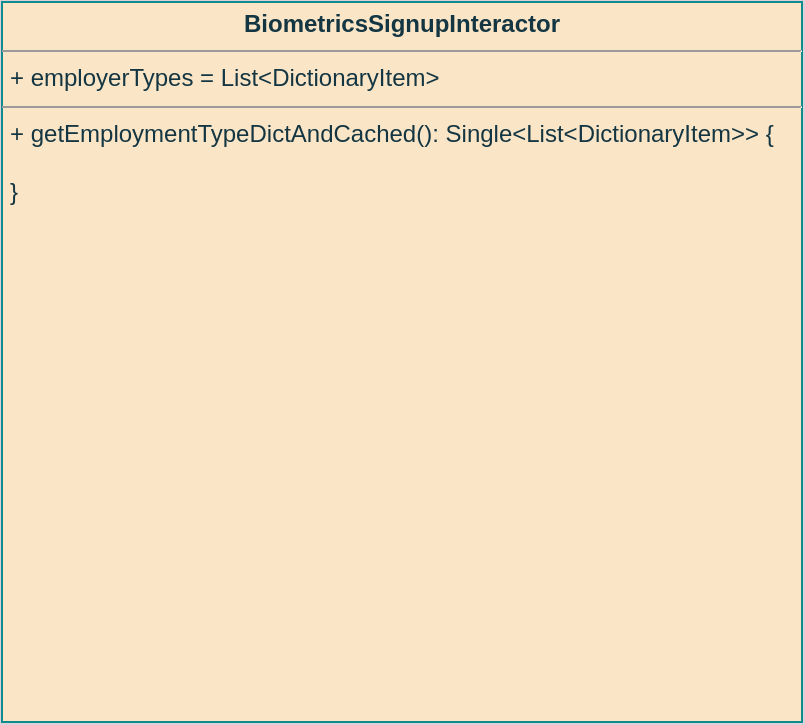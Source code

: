 <mxfile version="17.5.0" type="github">
  <diagram id="mIyqTn-i1IgMBq0rPZ_7" name="Page-1">
    <mxGraphModel dx="652" dy="441" grid="1" gridSize="10" guides="1" tooltips="1" connect="1" arrows="1" fold="1" page="1" pageScale="1" pageWidth="827" pageHeight="1169" background="#DAD2D8" math="0" shadow="0">
      <root>
        <mxCell id="0" />
        <mxCell id="1" parent="0" />
        <mxCell id="Lx_rT490CXgVOQBGXwqo-1" value="&lt;p style=&quot;margin: 0px ; margin-top: 4px ; text-align: center&quot;&gt;&lt;b&gt;BiometricsSignupInteractor&lt;/b&gt;&lt;/p&gt;&lt;hr size=&quot;1&quot;&gt;&lt;p style=&quot;margin: 0px ; margin-left: 4px&quot;&gt;+ employerTypes = List&amp;lt;DictionaryItem&amp;gt;&lt;br&gt;&lt;/p&gt;&lt;hr size=&quot;1&quot;&gt;&lt;p style=&quot;margin: 0px ; margin-left: 4px&quot;&gt;+ getEmploymentTypeDictAndCached(): Single&amp;lt;List&amp;lt;DictionaryItem&amp;gt;&amp;gt; {&lt;/p&gt;&lt;p style=&quot;margin: 0px ; margin-left: 4px&quot;&gt;&lt;span style=&quot;white-space: pre&quot;&gt;	&lt;/span&gt;&lt;br&gt;&lt;/p&gt;&lt;p style=&quot;margin: 0px ; margin-left: 4px&quot;&gt;}&lt;br&gt;&lt;/p&gt;" style="verticalAlign=top;align=left;overflow=fill;fontSize=12;fontFamily=Helvetica;html=1;rounded=0;sketch=0;fontColor=#143642;strokeColor=#0F8B8D;fillColor=#FAE5C7;" vertex="1" parent="1">
          <mxGeometry x="80" y="80" width="400" height="360" as="geometry" />
        </mxCell>
      </root>
    </mxGraphModel>
  </diagram>
</mxfile>
